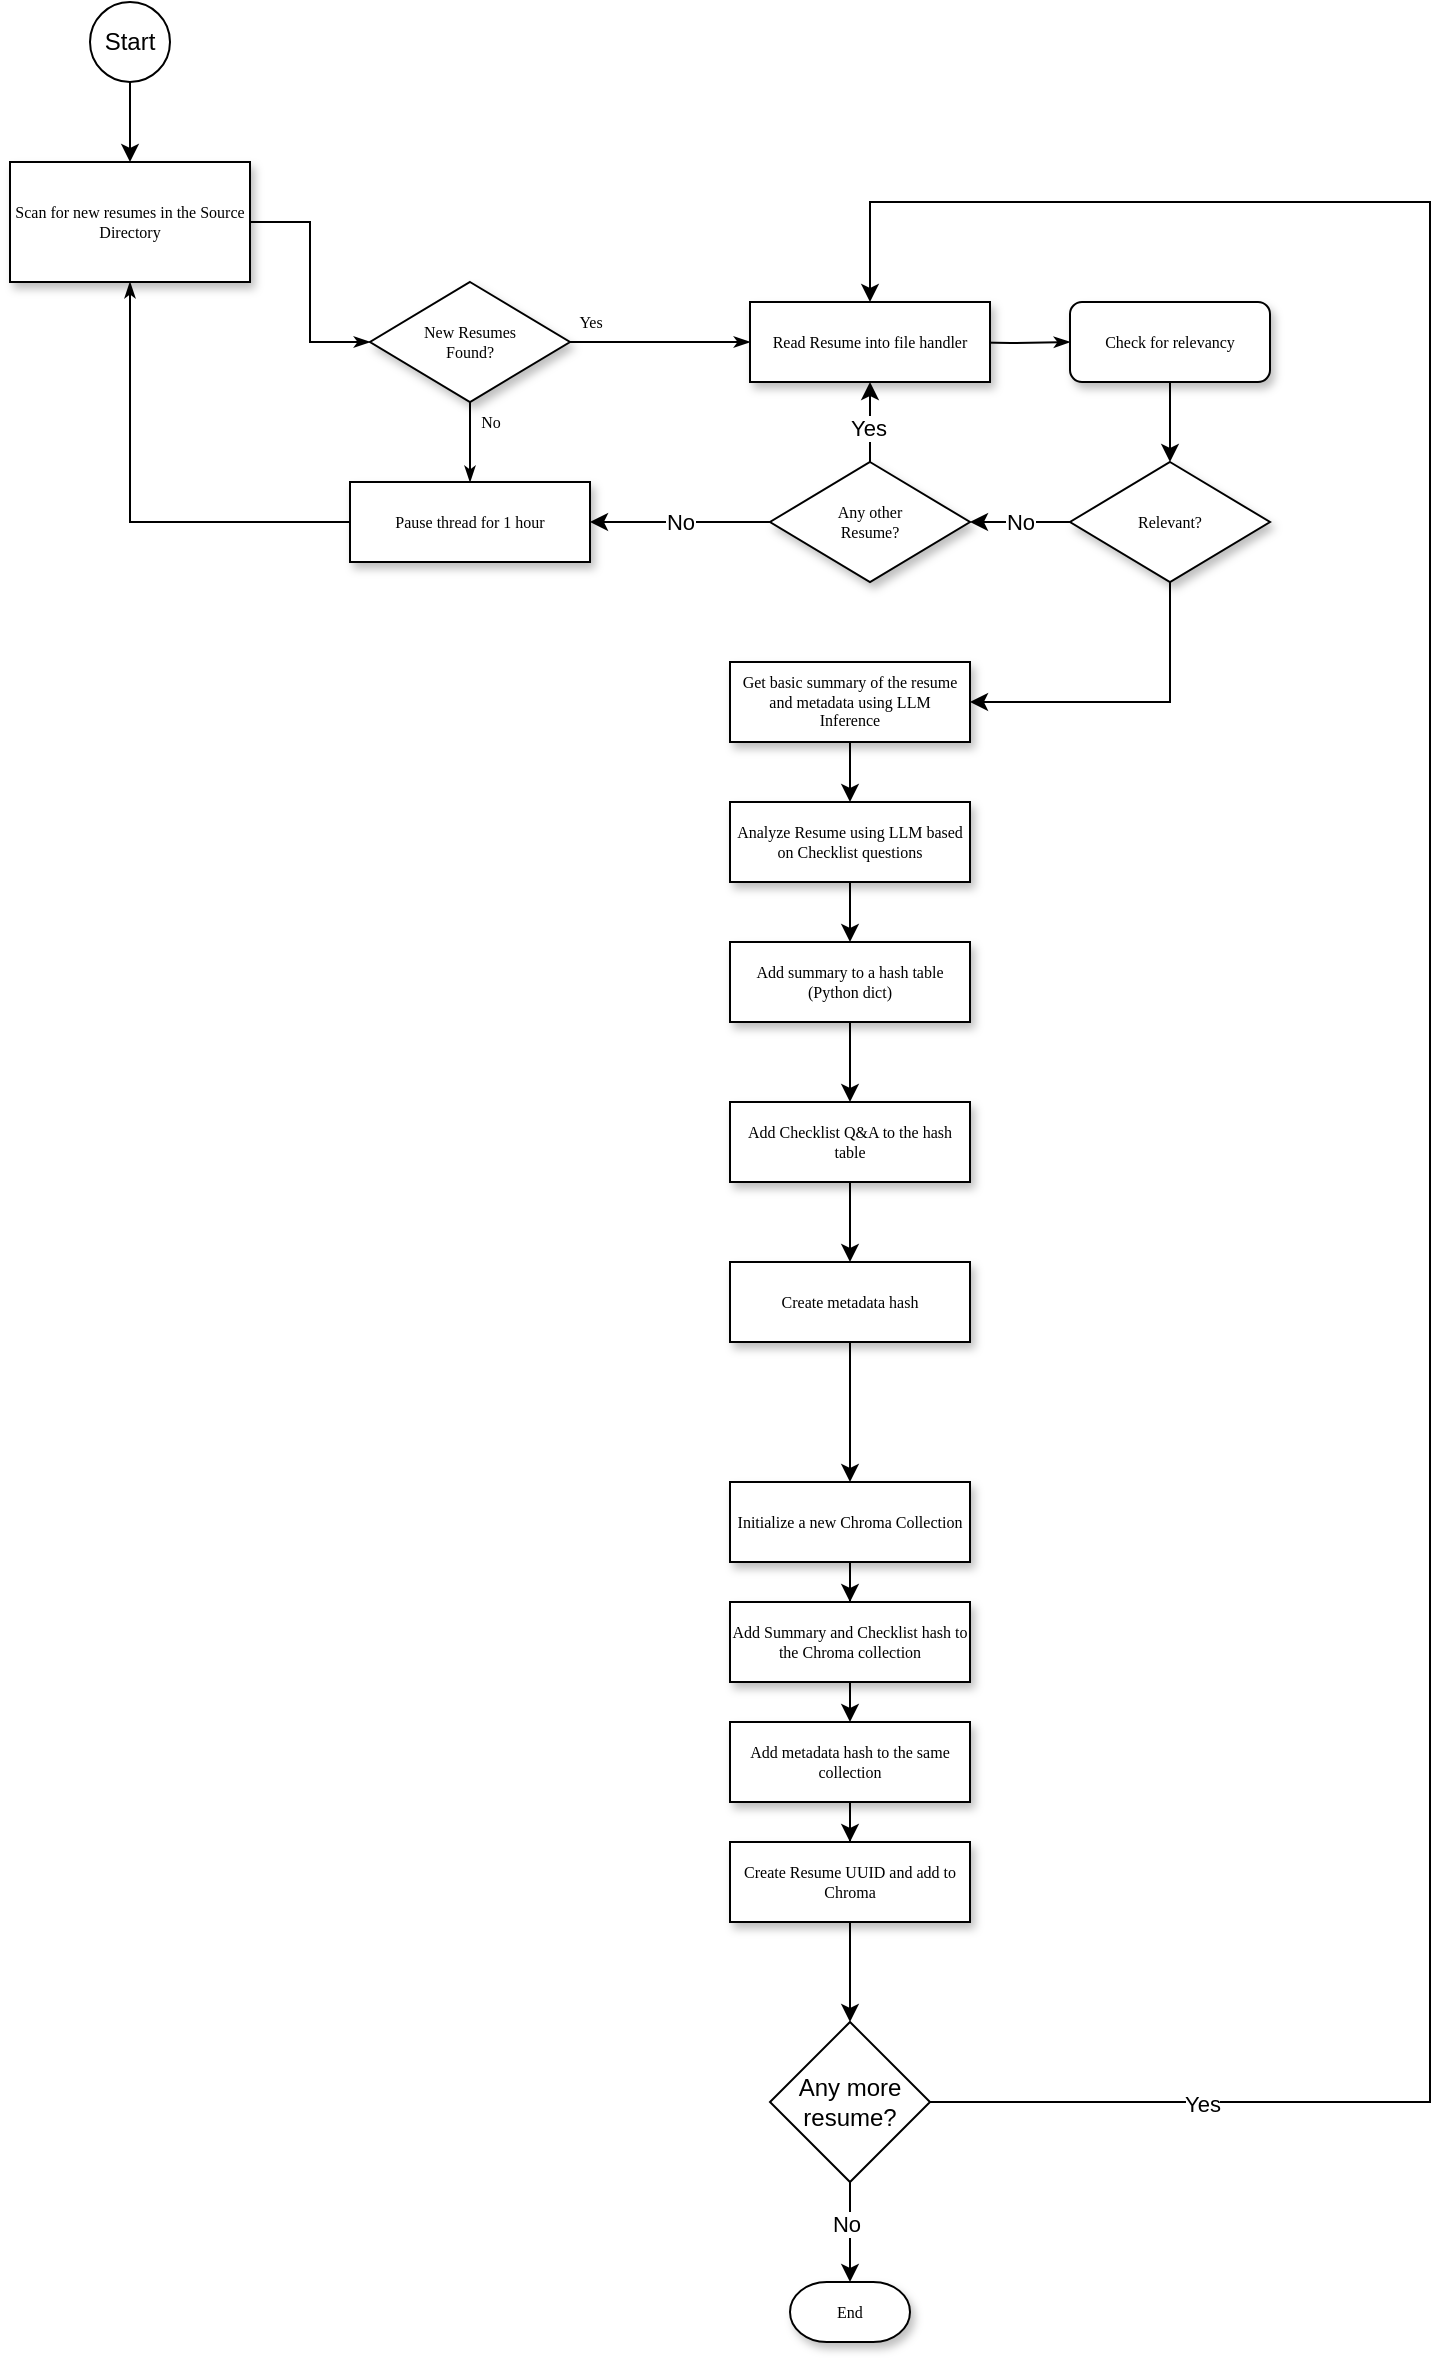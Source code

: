 <mxfile version="22.1.11" type="github">
  <diagram name="Page-1" id="edf60f1a-56cd-e834-aa8a-f176f3a09ee4">
    <mxGraphModel dx="687" dy="396" grid="1" gridSize="10" guides="1" tooltips="1" connect="1" arrows="1" fold="1" page="1" pageScale="1" pageWidth="1100" pageHeight="850" background="none" math="0" shadow="0">
      <root>
        <mxCell id="0" />
        <mxCell id="1" parent="0" />
        <mxCell id="60e70716793133e9-33" value="Yes" style="edgeStyle=orthogonalEdgeStyle;rounded=0;html=1;labelBackgroundColor=none;startSize=5;endArrow=classicThin;endFill=1;endSize=5;jettySize=auto;orthogonalLoop=1;strokeWidth=1;fontFamily=Verdana;fontSize=8" parent="1" source="60e70716793133e9-5" edge="1">
          <mxGeometry x="-0.778" y="10" relative="1" as="geometry">
            <mxPoint as="offset" />
            <mxPoint x="390.0" y="250" as="targetPoint" />
          </mxGeometry>
        </mxCell>
        <mxCell id="60e70716793133e9-37" value="No" style="edgeStyle=orthogonalEdgeStyle;rounded=0;html=1;labelBackgroundColor=none;startSize=5;endArrow=classicThin;endFill=1;endSize=5;jettySize=auto;orthogonalLoop=1;strokeWidth=1;fontFamily=Verdana;fontSize=8" parent="1" source="60e70716793133e9-5" target="60e70716793133e9-9" edge="1">
          <mxGeometry x="-0.5" y="10" relative="1" as="geometry">
            <mxPoint as="offset" />
          </mxGeometry>
        </mxCell>
        <mxCell id="60e70716793133e9-5" value="New Resumes&lt;br&gt;Found?" style="rhombus;whiteSpace=wrap;html=1;rounded=0;shadow=1;labelBackgroundColor=none;strokeWidth=1;fontFamily=Verdana;fontSize=8;align=center;" parent="1" vertex="1">
          <mxGeometry x="200" y="220" width="100" height="60" as="geometry" />
        </mxCell>
        <mxCell id="60e70716793133e9-34" value="Yes" style="edgeStyle=orthogonalEdgeStyle;rounded=0;html=1;labelBackgroundColor=none;startSize=5;endArrow=classicThin;endFill=1;endSize=5;jettySize=auto;orthogonalLoop=1;strokeWidth=1;fontFamily=Verdana;fontSize=8" parent="1" target="60e70716793133e9-8" edge="1">
          <mxGeometry x="-0.667" y="10" relative="1" as="geometry">
            <mxPoint as="offset" />
            <mxPoint x="490" y="250" as="sourcePoint" />
          </mxGeometry>
        </mxCell>
        <mxCell id="60e70716793133e9-8" value="Check for relevancy" style="rounded=1;whiteSpace=wrap;html=1;shadow=1;labelBackgroundColor=none;strokeWidth=1;fontFamily=Verdana;fontSize=8;align=center;" parent="1" vertex="1">
          <mxGeometry x="550" y="230" width="100" height="40" as="geometry" />
        </mxCell>
        <mxCell id="60e70716793133e9-9" value="Pause thread for 1 hour" style="whiteSpace=wrap;html=1;rounded=0;shadow=1;labelBackgroundColor=none;strokeWidth=1;fontFamily=Verdana;fontSize=8;align=center;" parent="1" vertex="1">
          <mxGeometry x="190" y="320" width="120" height="40" as="geometry" />
        </mxCell>
        <mxCell id="60e70716793133e9-10" value="Read Resume into file handler" style="whiteSpace=wrap;html=1;rounded=0;shadow=1;labelBackgroundColor=none;strokeWidth=1;fontFamily=Verdana;fontSize=8;align=center;" parent="1" vertex="1">
          <mxGeometry x="390" y="230" width="120" height="40" as="geometry" />
        </mxCell>
        <mxCell id="xOSwZz2KSQqT1LZ6nP6A-45" value="" style="edgeStyle=orthogonalEdgeStyle;rounded=0;orthogonalLoop=1;jettySize=auto;html=1;" edge="1" parent="1" source="60e70716793133e9-12" target="60e70716793133e9-15">
          <mxGeometry relative="1" as="geometry" />
        </mxCell>
        <mxCell id="60e70716793133e9-12" value="Get basic summary of the resume and metadata using LLM Inference" style="whiteSpace=wrap;html=1;rounded=0;shadow=1;labelBackgroundColor=none;strokeWidth=1;fontFamily=Verdana;fontSize=8;align=center;spacing=6;" parent="1" vertex="1">
          <mxGeometry x="380" y="410" width="120" height="40" as="geometry" />
        </mxCell>
        <mxCell id="xOSwZz2KSQqT1LZ6nP6A-48" value="" style="edgeStyle=orthogonalEdgeStyle;rounded=0;orthogonalLoop=1;jettySize=auto;html=1;" edge="1" parent="1" source="60e70716793133e9-13" target="xOSwZz2KSQqT1LZ6nP6A-22">
          <mxGeometry relative="1" as="geometry" />
        </mxCell>
        <mxCell id="60e70716793133e9-13" value="Add summary to a hash table (Python dict)" style="whiteSpace=wrap;html=1;rounded=0;shadow=1;labelBackgroundColor=none;strokeWidth=1;fontFamily=Verdana;fontSize=8;align=center;" parent="1" vertex="1">
          <mxGeometry x="380" y="550" width="120" height="40" as="geometry" />
        </mxCell>
        <mxCell id="xOSwZz2KSQqT1LZ6nP6A-46" value="" style="edgeStyle=orthogonalEdgeStyle;rounded=0;orthogonalLoop=1;jettySize=auto;html=1;" edge="1" parent="1" source="60e70716793133e9-15">
          <mxGeometry relative="1" as="geometry">
            <mxPoint x="440" y="550" as="targetPoint" />
          </mxGeometry>
        </mxCell>
        <mxCell id="60e70716793133e9-15" value="Analyze Resume using LLM based on Checklist questions" style="whiteSpace=wrap;html=1;rounded=0;shadow=1;labelBackgroundColor=none;strokeWidth=1;fontFamily=Verdana;fontSize=8;align=center;" parent="1" vertex="1">
          <mxGeometry x="380" y="480" width="120" height="40" as="geometry" />
        </mxCell>
        <mxCell id="xOSwZz2KSQqT1LZ6nP6A-32" value="" style="edgeStyle=orthogonalEdgeStyle;rounded=0;orthogonalLoop=1;jettySize=auto;html=1;entryX=0.5;entryY=0;entryDx=0;entryDy=0;" edge="1" parent="1" source="60e70716793133e9-16" target="xOSwZz2KSQqT1LZ6nP6A-29">
          <mxGeometry relative="1" as="geometry" />
        </mxCell>
        <mxCell id="60e70716793133e9-16" value="Initialize a new Chroma Collection" style="whiteSpace=wrap;html=1;rounded=0;shadow=1;labelBackgroundColor=none;strokeWidth=1;fontFamily=Verdana;fontSize=8;align=center;" parent="1" vertex="1">
          <mxGeometry x="380" y="820" width="120" height="40" as="geometry" />
        </mxCell>
        <mxCell id="60e70716793133e9-30" value="End" style="strokeWidth=1;html=1;shape=mxgraph.flowchart.terminator;whiteSpace=wrap;rounded=0;shadow=1;labelBackgroundColor=none;fontFamily=Verdana;fontSize=8;align=center;" parent="1" vertex="1">
          <mxGeometry x="410" y="1220" width="60" height="30" as="geometry" />
        </mxCell>
        <mxCell id="xOSwZz2KSQqT1LZ6nP6A-1" value="Start" style="ellipse;whiteSpace=wrap;html=1;aspect=fixed;" vertex="1" parent="1">
          <mxGeometry x="60" y="80" width="40" height="40" as="geometry" />
        </mxCell>
        <mxCell id="xOSwZz2KSQqT1LZ6nP6A-2" value="Scan for new resumes in the Source Directory" style="rounded=0;whiteSpace=wrap;html=1;shadow=1;labelBackgroundColor=none;strokeWidth=1;fontFamily=Verdana;fontSize=8;align=center;" vertex="1" parent="1">
          <mxGeometry x="20" y="160" width="120" height="60" as="geometry" />
        </mxCell>
        <mxCell id="xOSwZz2KSQqT1LZ6nP6A-3" value="" style="endArrow=classic;html=1;rounded=0;exitX=0.5;exitY=1;exitDx=0;exitDy=0;entryX=0.5;entryY=0;entryDx=0;entryDy=0;" edge="1" parent="1" source="xOSwZz2KSQqT1LZ6nP6A-1" target="xOSwZz2KSQqT1LZ6nP6A-2">
          <mxGeometry width="50" height="50" relative="1" as="geometry">
            <mxPoint x="180" y="150" as="sourcePoint" />
            <mxPoint x="230" y="100" as="targetPoint" />
          </mxGeometry>
        </mxCell>
        <mxCell id="xOSwZz2KSQqT1LZ6nP6A-7" style="edgeStyle=orthogonalEdgeStyle;rounded=0;html=1;labelBackgroundColor=none;startSize=5;endArrow=classicThin;endFill=1;endSize=5;jettySize=auto;orthogonalLoop=1;strokeWidth=1;fontFamily=Verdana;fontSize=8;exitX=1;exitY=0.5;exitDx=0;exitDy=0;entryX=0;entryY=0.5;entryDx=0;entryDy=0;" edge="1" parent="1" source="xOSwZz2KSQqT1LZ6nP6A-2" target="60e70716793133e9-5">
          <mxGeometry relative="1" as="geometry">
            <mxPoint x="130" y="90" as="sourcePoint" />
            <mxPoint x="260" y="230" as="targetPoint" />
          </mxGeometry>
        </mxCell>
        <mxCell id="xOSwZz2KSQqT1LZ6nP6A-8" style="edgeStyle=orthogonalEdgeStyle;rounded=0;html=1;labelBackgroundColor=none;startSize=5;endArrow=classicThin;endFill=1;endSize=5;jettySize=auto;orthogonalLoop=1;strokeWidth=1;fontFamily=Verdana;fontSize=8;exitX=0;exitY=0.5;exitDx=0;exitDy=0;entryX=0.5;entryY=1;entryDx=0;entryDy=0;" edge="1" parent="1" source="60e70716793133e9-9" target="xOSwZz2KSQqT1LZ6nP6A-2">
          <mxGeometry relative="1" as="geometry">
            <mxPoint x="150" y="200" as="sourcePoint" />
            <mxPoint x="210" y="260" as="targetPoint" />
          </mxGeometry>
        </mxCell>
        <mxCell id="xOSwZz2KSQqT1LZ6nP6A-21" style="edgeStyle=orthogonalEdgeStyle;rounded=0;orthogonalLoop=1;jettySize=auto;html=1;exitX=0.5;exitY=1;exitDx=0;exitDy=0;entryX=1;entryY=0.5;entryDx=0;entryDy=0;" edge="1" parent="1" source="xOSwZz2KSQqT1LZ6nP6A-9" target="60e70716793133e9-12">
          <mxGeometry relative="1" as="geometry" />
        </mxCell>
        <mxCell id="xOSwZz2KSQqT1LZ6nP6A-9" value="Relevant?" style="rhombus;whiteSpace=wrap;html=1;rounded=0;shadow=1;labelBackgroundColor=none;strokeWidth=1;fontFamily=Verdana;fontSize=8;align=center;" vertex="1" parent="1">
          <mxGeometry x="550" y="310" width="100" height="60" as="geometry" />
        </mxCell>
        <mxCell id="xOSwZz2KSQqT1LZ6nP6A-10" value="" style="endArrow=classic;html=1;rounded=0;exitX=0.5;exitY=1;exitDx=0;exitDy=0;entryX=0.5;entryY=0;entryDx=0;entryDy=0;" edge="1" parent="1" source="60e70716793133e9-8" target="xOSwZz2KSQqT1LZ6nP6A-9">
          <mxGeometry width="50" height="50" relative="1" as="geometry">
            <mxPoint x="470" y="290" as="sourcePoint" />
            <mxPoint x="520" y="240" as="targetPoint" />
          </mxGeometry>
        </mxCell>
        <mxCell id="xOSwZz2KSQqT1LZ6nP6A-14" value="No" style="edgeStyle=orthogonalEdgeStyle;rounded=0;orthogonalLoop=1;jettySize=auto;html=1;entryX=1;entryY=0.5;entryDx=0;entryDy=0;" edge="1" parent="1" source="xOSwZz2KSQqT1LZ6nP6A-9" target="xOSwZz2KSQqT1LZ6nP6A-11">
          <mxGeometry relative="1" as="geometry" />
        </mxCell>
        <mxCell id="xOSwZz2KSQqT1LZ6nP6A-19" style="edgeStyle=orthogonalEdgeStyle;rounded=0;orthogonalLoop=1;jettySize=auto;html=1;entryX=0.5;entryY=1;entryDx=0;entryDy=0;" edge="1" parent="1" source="xOSwZz2KSQqT1LZ6nP6A-11" target="60e70716793133e9-10">
          <mxGeometry relative="1" as="geometry" />
        </mxCell>
        <mxCell id="xOSwZz2KSQqT1LZ6nP6A-20" value="Yes" style="edgeLabel;html=1;align=center;verticalAlign=middle;resizable=0;points=[];" vertex="1" connectable="0" parent="xOSwZz2KSQqT1LZ6nP6A-19">
          <mxGeometry x="-0.117" y="1" relative="1" as="geometry">
            <mxPoint as="offset" />
          </mxGeometry>
        </mxCell>
        <mxCell id="xOSwZz2KSQqT1LZ6nP6A-11" value="Any other &lt;br&gt;Resume?" style="rhombus;whiteSpace=wrap;html=1;rounded=0;shadow=1;labelBackgroundColor=none;strokeWidth=1;fontFamily=Verdana;fontSize=8;align=center;" vertex="1" parent="1">
          <mxGeometry x="400" y="310" width="100" height="60" as="geometry" />
        </mxCell>
        <mxCell id="xOSwZz2KSQqT1LZ6nP6A-16" value="" style="endArrow=classic;html=1;rounded=0;exitX=0;exitY=0.5;exitDx=0;exitDy=0;entryX=1;entryY=0.5;entryDx=0;entryDy=0;" edge="1" parent="1" source="xOSwZz2KSQqT1LZ6nP6A-11" target="60e70716793133e9-9">
          <mxGeometry width="50" height="50" relative="1" as="geometry">
            <mxPoint x="400" y="350" as="sourcePoint" />
            <mxPoint x="450" y="300" as="targetPoint" />
          </mxGeometry>
        </mxCell>
        <mxCell id="xOSwZz2KSQqT1LZ6nP6A-17" value="No" style="edgeLabel;html=1;align=center;verticalAlign=middle;resizable=0;points=[];" vertex="1" connectable="0" parent="xOSwZz2KSQqT1LZ6nP6A-16">
          <mxGeometry x="-0.001" relative="1" as="geometry">
            <mxPoint as="offset" />
          </mxGeometry>
        </mxCell>
        <mxCell id="xOSwZz2KSQqT1LZ6nP6A-49" value="" style="edgeStyle=orthogonalEdgeStyle;rounded=0;orthogonalLoop=1;jettySize=auto;html=1;" edge="1" parent="1" source="xOSwZz2KSQqT1LZ6nP6A-22" target="xOSwZz2KSQqT1LZ6nP6A-25">
          <mxGeometry relative="1" as="geometry" />
        </mxCell>
        <mxCell id="xOSwZz2KSQqT1LZ6nP6A-22" value="Add Checklist Q&amp;amp;A to the hash table" style="whiteSpace=wrap;html=1;rounded=0;shadow=1;labelBackgroundColor=none;strokeWidth=1;fontFamily=Verdana;fontSize=8;align=center;" vertex="1" parent="1">
          <mxGeometry x="380" y="630" width="120" height="40" as="geometry" />
        </mxCell>
        <mxCell id="xOSwZz2KSQqT1LZ6nP6A-27" style="edgeStyle=orthogonalEdgeStyle;rounded=0;orthogonalLoop=1;jettySize=auto;html=1;entryX=0.5;entryY=0;entryDx=0;entryDy=0;" edge="1" parent="1" source="xOSwZz2KSQqT1LZ6nP6A-25" target="60e70716793133e9-16">
          <mxGeometry relative="1" as="geometry" />
        </mxCell>
        <mxCell id="xOSwZz2KSQqT1LZ6nP6A-25" value="Create metadata hash" style="whiteSpace=wrap;html=1;rounded=0;shadow=1;labelBackgroundColor=none;strokeWidth=1;fontFamily=Verdana;fontSize=8;align=center;" vertex="1" parent="1">
          <mxGeometry x="380" y="710" width="120" height="40" as="geometry" />
        </mxCell>
        <mxCell id="xOSwZz2KSQqT1LZ6nP6A-33" value="" style="edgeStyle=orthogonalEdgeStyle;rounded=0;orthogonalLoop=1;jettySize=auto;html=1;" edge="1" parent="1" source="xOSwZz2KSQqT1LZ6nP6A-29">
          <mxGeometry relative="1" as="geometry">
            <mxPoint x="440" y="940" as="targetPoint" />
          </mxGeometry>
        </mxCell>
        <mxCell id="xOSwZz2KSQqT1LZ6nP6A-29" value="Add Summary and Checklist hash to the Chroma collection" style="whiteSpace=wrap;html=1;rounded=0;shadow=1;labelBackgroundColor=none;strokeWidth=1;fontFamily=Verdana;fontSize=8;align=center;" vertex="1" parent="1">
          <mxGeometry x="380" y="880" width="120" height="40" as="geometry" />
        </mxCell>
        <mxCell id="xOSwZz2KSQqT1LZ6nP6A-34" value="" style="edgeStyle=orthogonalEdgeStyle;rounded=0;orthogonalLoop=1;jettySize=auto;html=1;" edge="1" parent="1" source="xOSwZz2KSQqT1LZ6nP6A-30" target="xOSwZz2KSQqT1LZ6nP6A-31">
          <mxGeometry relative="1" as="geometry" />
        </mxCell>
        <mxCell id="xOSwZz2KSQqT1LZ6nP6A-30" value="Add metadata hash to the same collection" style="whiteSpace=wrap;html=1;rounded=0;shadow=1;labelBackgroundColor=none;strokeWidth=1;fontFamily=Verdana;fontSize=8;align=center;" vertex="1" parent="1">
          <mxGeometry x="380" y="940" width="120" height="40" as="geometry" />
        </mxCell>
        <mxCell id="xOSwZz2KSQqT1LZ6nP6A-38" value="" style="edgeStyle=orthogonalEdgeStyle;rounded=0;orthogonalLoop=1;jettySize=auto;html=1;" edge="1" parent="1" source="xOSwZz2KSQqT1LZ6nP6A-31" target="xOSwZz2KSQqT1LZ6nP6A-37">
          <mxGeometry relative="1" as="geometry" />
        </mxCell>
        <mxCell id="xOSwZz2KSQqT1LZ6nP6A-31" value="Create Resume UUID and add to Chroma" style="whiteSpace=wrap;html=1;rounded=0;shadow=1;labelBackgroundColor=none;strokeWidth=1;fontFamily=Verdana;fontSize=8;align=center;" vertex="1" parent="1">
          <mxGeometry x="380" y="1000" width="120" height="40" as="geometry" />
        </mxCell>
        <mxCell id="xOSwZz2KSQqT1LZ6nP6A-39" style="edgeStyle=orthogonalEdgeStyle;rounded=0;orthogonalLoop=1;jettySize=auto;html=1;entryX=0.5;entryY=0;entryDx=0;entryDy=0;" edge="1" parent="1" source="xOSwZz2KSQqT1LZ6nP6A-37" target="60e70716793133e9-10">
          <mxGeometry relative="1" as="geometry">
            <mxPoint x="700" y="390" as="targetPoint" />
            <Array as="points">
              <mxPoint x="730" y="1130" />
              <mxPoint x="730" y="180" />
              <mxPoint x="450" y="180" />
            </Array>
          </mxGeometry>
        </mxCell>
        <mxCell id="xOSwZz2KSQqT1LZ6nP6A-41" value="Yes" style="edgeLabel;html=1;align=center;verticalAlign=middle;resizable=0;points=[];" vertex="1" connectable="0" parent="xOSwZz2KSQqT1LZ6nP6A-39">
          <mxGeometry x="-0.822" y="-1" relative="1" as="geometry">
            <mxPoint as="offset" />
          </mxGeometry>
        </mxCell>
        <mxCell id="xOSwZz2KSQqT1LZ6nP6A-42" value="" style="edgeStyle=orthogonalEdgeStyle;rounded=0;orthogonalLoop=1;jettySize=auto;html=1;" edge="1" parent="1" source="xOSwZz2KSQqT1LZ6nP6A-37" target="60e70716793133e9-30">
          <mxGeometry relative="1" as="geometry" />
        </mxCell>
        <mxCell id="xOSwZz2KSQqT1LZ6nP6A-43" value="No" style="edgeLabel;html=1;align=center;verticalAlign=middle;resizable=0;points=[];" vertex="1" connectable="0" parent="xOSwZz2KSQqT1LZ6nP6A-42">
          <mxGeometry x="-0.174" y="-2" relative="1" as="geometry">
            <mxPoint as="offset" />
          </mxGeometry>
        </mxCell>
        <mxCell id="xOSwZz2KSQqT1LZ6nP6A-37" value="Any more resume?" style="rhombus;whiteSpace=wrap;html=1;" vertex="1" parent="1">
          <mxGeometry x="400" y="1090" width="80" height="80" as="geometry" />
        </mxCell>
      </root>
    </mxGraphModel>
  </diagram>
</mxfile>

